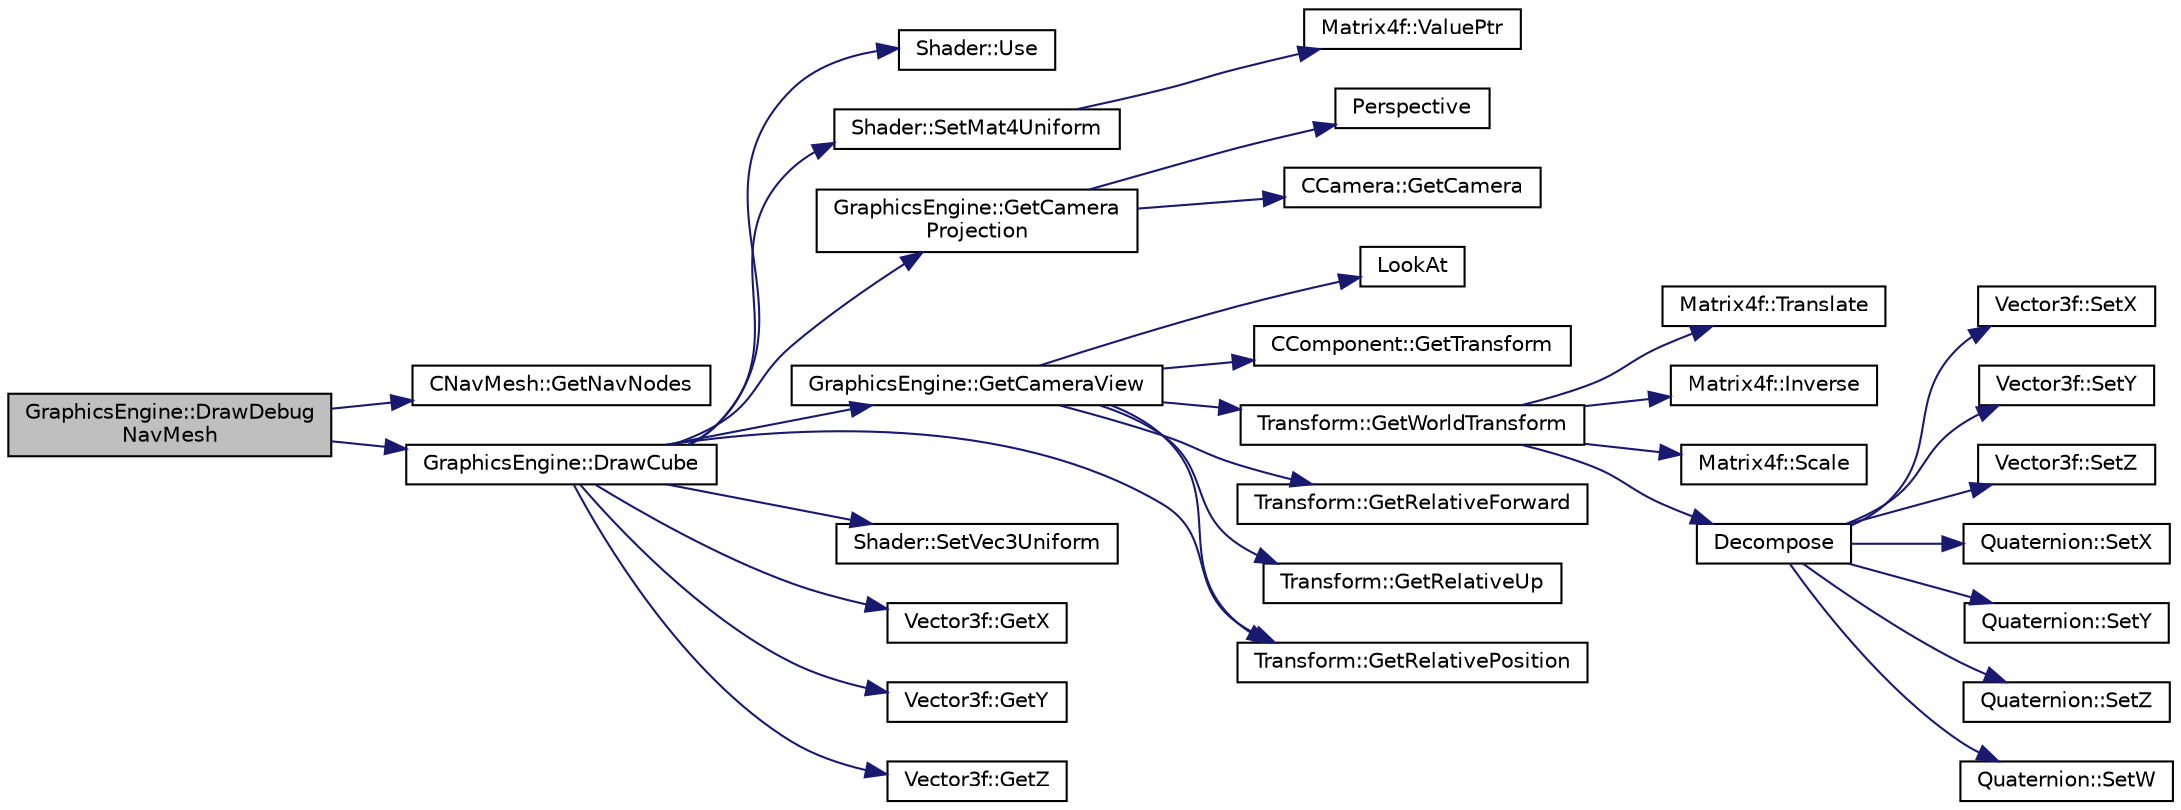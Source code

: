 digraph "GraphicsEngine::DrawDebugNavMesh"
{
 // LATEX_PDF_SIZE
  edge [fontname="Helvetica",fontsize="10",labelfontname="Helvetica",labelfontsize="10"];
  node [fontname="Helvetica",fontsize="10",shape=record];
  rankdir="LR";
  Node130 [label="GraphicsEngine::DrawDebug\lNavMesh",height=0.2,width=0.4,color="black", fillcolor="grey75", style="filled", fontcolor="black",tooltip=" "];
  Node130 -> Node131 [color="midnightblue",fontsize="10",style="solid",fontname="Helvetica"];
  Node131 [label="CNavMesh::GetNavNodes",height=0.2,width=0.4,color="black", fillcolor="white", style="filled",URL="$class_c_nav_mesh.html#a98eb1cb181b4295a52b465c24231d4bb",tooltip="Retrieves the Navigation Nodes vector."];
  Node130 -> Node132 [color="midnightblue",fontsize="10",style="solid",fontname="Helvetica"];
  Node132 [label="GraphicsEngine::DrawCube",height=0.2,width=0.4,color="black", fillcolor="white", style="filled",URL="$class_graphics_engine.html#aff0f9163669b5b2aaa5698db4028a781",tooltip=" "];
  Node132 -> Node133 [color="midnightblue",fontsize="10",style="solid",fontname="Helvetica"];
  Node133 [label="Shader::Use",height=0.2,width=0.4,color="black", fillcolor="white", style="filled",URL="$class_shader.html#a11a2de17d1d077ec34acd4f7cd57f6b1",tooltip="Sets this shader object to the current opengl shader instance"];
  Node132 -> Node134 [color="midnightblue",fontsize="10",style="solid",fontname="Helvetica"];
  Node134 [label="Shader::SetMat4Uniform",height=0.2,width=0.4,color="black", fillcolor="white", style="filled",URL="$class_shader.html#af3c9771992ec0ec23433713bebb4ee79",tooltip="Sets a global matrix 4x4 uniform in the shader"];
  Node134 -> Node135 [color="midnightblue",fontsize="10",style="solid",fontname="Helvetica"];
  Node135 [label="Matrix4f::ValuePtr",height=0.2,width=0.4,color="black", fillcolor="white", style="filled",URL="$class_matrix4f.html#a2e3678454ddd2063fff3f21dfac85a45",tooltip=" "];
  Node132 -> Node136 [color="midnightblue",fontsize="10",style="solid",fontname="Helvetica"];
  Node136 [label="GraphicsEngine::GetCamera\lProjection",height=0.2,width=0.4,color="black", fillcolor="white", style="filled",URL="$class_graphics_engine.html#ad368bd761d0bea42600b0d5479d24f23",tooltip="Accessor for the projection matrix of the active camera."];
  Node136 -> Node137 [color="midnightblue",fontsize="10",style="solid",fontname="Helvetica"];
  Node137 [label="Perspective",height=0.2,width=0.4,color="black", fillcolor="white", style="filled",URL="$_misc_math_8cpp.html#adab621185cf6bcd31d66155a90eb1f0e",tooltip=" "];
  Node136 -> Node138 [color="midnightblue",fontsize="10",style="solid",fontname="Helvetica"];
  Node138 [label="CCamera::GetCamera",height=0.2,width=0.4,color="black", fillcolor="white", style="filled",URL="$class_c_camera.html#a0e2ace71b0702c64078e5cf997026247",tooltip="camera accessor"];
  Node132 -> Node139 [color="midnightblue",fontsize="10",style="solid",fontname="Helvetica"];
  Node139 [label="GraphicsEngine::GetCameraView",height=0.2,width=0.4,color="black", fillcolor="white", style="filled",URL="$class_graphics_engine.html#a0ee78e7d5cd78fef727ee2543f80cbd5",tooltip="returns the current camera view position/direction"];
  Node139 -> Node140 [color="midnightblue",fontsize="10",style="solid",fontname="Helvetica"];
  Node140 [label="LookAt",height=0.2,width=0.4,color="black", fillcolor="white", style="filled",URL="$_misc_math_8cpp.html#a84fdff132c6f3a334dbb0146e255b072",tooltip=" "];
  Node139 -> Node141 [color="midnightblue",fontsize="10",style="solid",fontname="Helvetica"];
  Node141 [label="CComponent::GetTransform",height=0.2,width=0.4,color="black", fillcolor="white", style="filled",URL="$class_c_component.html#a3796546e2460ee6457af80534ddff0d5",tooltip="transform accessor"];
  Node139 -> Node142 [color="midnightblue",fontsize="10",style="solid",fontname="Helvetica"];
  Node142 [label="Transform::GetWorldTransform",height=0.2,width=0.4,color="black", fillcolor="white", style="filled",URL="$class_transform.html#ac84077749121c7c7192d3ffa47db49c9",tooltip="Gets this transform's absolute value in world space based on all its parents."];
  Node142 -> Node143 [color="midnightblue",fontsize="10",style="solid",fontname="Helvetica"];
  Node143 [label="Matrix4f::Translate",height=0.2,width=0.4,color="black", fillcolor="white", style="filled",URL="$class_matrix4f.html#a7f24e90f377fa263ff85116aad8f25bb",tooltip=" "];
  Node142 -> Node144 [color="midnightblue",fontsize="10",style="solid",fontname="Helvetica"];
  Node144 [label="Matrix4f::Inverse",height=0.2,width=0.4,color="black", fillcolor="white", style="filled",URL="$class_matrix4f.html#aa09d69518dac4d550ad479961ec19f73",tooltip=" "];
  Node142 -> Node145 [color="midnightblue",fontsize="10",style="solid",fontname="Helvetica"];
  Node145 [label="Matrix4f::Scale",height=0.2,width=0.4,color="black", fillcolor="white", style="filled",URL="$class_matrix4f.html#a71cb5e4de86d71bf51c079ad8acbf229",tooltip=" "];
  Node142 -> Node146 [color="midnightblue",fontsize="10",style="solid",fontname="Helvetica"];
  Node146 [label="Decompose",height=0.2,width=0.4,color="black", fillcolor="white", style="filled",URL="$_misc_math_8cpp.html#a5333ad52717a28c5234329908023c296",tooltip=" "];
  Node146 -> Node147 [color="midnightblue",fontsize="10",style="solid",fontname="Helvetica"];
  Node147 [label="Vector3f::SetX",height=0.2,width=0.4,color="black", fillcolor="white", style="filled",URL="$class_vector3f.html#aaa6791fa256647707bcf41017f498bcf",tooltip="x value mutator"];
  Node146 -> Node148 [color="midnightblue",fontsize="10",style="solid",fontname="Helvetica"];
  Node148 [label="Vector3f::SetY",height=0.2,width=0.4,color="black", fillcolor="white", style="filled",URL="$class_vector3f.html#a260bcd7eb6bebb43f79a29421d254f2b",tooltip="y value mutator"];
  Node146 -> Node149 [color="midnightblue",fontsize="10",style="solid",fontname="Helvetica"];
  Node149 [label="Vector3f::SetZ",height=0.2,width=0.4,color="black", fillcolor="white", style="filled",URL="$class_vector3f.html#afb24d616af2e75cce9af632c870141ac",tooltip="z value mutator"];
  Node146 -> Node150 [color="midnightblue",fontsize="10",style="solid",fontname="Helvetica"];
  Node150 [label="Quaternion::SetX",height=0.2,width=0.4,color="black", fillcolor="white", style="filled",URL="$class_quaternion.html#a1bfc1782be552d9163706f772faab415",tooltip="x value mutator"];
  Node146 -> Node151 [color="midnightblue",fontsize="10",style="solid",fontname="Helvetica"];
  Node151 [label="Quaternion::SetY",height=0.2,width=0.4,color="black", fillcolor="white", style="filled",URL="$class_quaternion.html#a7bb167a496e76cd5dfeeff68cd22c143",tooltip="y value mutator"];
  Node146 -> Node152 [color="midnightblue",fontsize="10",style="solid",fontname="Helvetica"];
  Node152 [label="Quaternion::SetZ",height=0.2,width=0.4,color="black", fillcolor="white", style="filled",URL="$class_quaternion.html#a68030fa2014f3d281ac8116722954661",tooltip="z value mutator"];
  Node146 -> Node153 [color="midnightblue",fontsize="10",style="solid",fontname="Helvetica"];
  Node153 [label="Quaternion::SetW",height=0.2,width=0.4,color="black", fillcolor="white", style="filled",URL="$class_quaternion.html#a1ebf115669b6eea34055c9ceabbab3c7",tooltip="w value mutator"];
  Node139 -> Node154 [color="midnightblue",fontsize="10",style="solid",fontname="Helvetica"];
  Node154 [label="Transform::GetRelativePosition",height=0.2,width=0.4,color="black", fillcolor="white", style="filled",URL="$class_transform.html#a07df84a85998644477081fc31d53e546",tooltip="position accessor"];
  Node139 -> Node155 [color="midnightblue",fontsize="10",style="solid",fontname="Helvetica"];
  Node155 [label="Transform::GetRelativeForward",height=0.2,width=0.4,color="black", fillcolor="white", style="filled",URL="$class_transform.html#acdae6b71a7ab33739288c07e5876bc40",tooltip="Retrieves the forward direction of this vector relative to parent transform."];
  Node139 -> Node156 [color="midnightblue",fontsize="10",style="solid",fontname="Helvetica"];
  Node156 [label="Transform::GetRelativeUp",height=0.2,width=0.4,color="black", fillcolor="white", style="filled",URL="$class_transform.html#a6b845db08255a6fa05d94bfeefc7ef9f",tooltip="Retrieves the up direction of this vector relative to parent transform."];
  Node132 -> Node157 [color="midnightblue",fontsize="10",style="solid",fontname="Helvetica"];
  Node157 [label="Shader::SetVec3Uniform",height=0.2,width=0.4,color="black", fillcolor="white", style="filled",URL="$class_shader.html#a45c80435b4ade277078d352c0cad5aa8",tooltip=" "];
  Node132 -> Node154 [color="midnightblue",fontsize="10",style="solid",fontname="Helvetica"];
  Node132 -> Node158 [color="midnightblue",fontsize="10",style="solid",fontname="Helvetica"];
  Node158 [label="Vector3f::GetX",height=0.2,width=0.4,color="black", fillcolor="white", style="filled",URL="$class_vector3f.html#abb50ca8baf8111e9bae60e4f7c144db3",tooltip="x value accessor"];
  Node132 -> Node159 [color="midnightblue",fontsize="10",style="solid",fontname="Helvetica"];
  Node159 [label="Vector3f::GetY",height=0.2,width=0.4,color="black", fillcolor="white", style="filled",URL="$class_vector3f.html#a9a1317e3ba2ef2c5e661d340a74a825a",tooltip="y value accessor"];
  Node132 -> Node160 [color="midnightblue",fontsize="10",style="solid",fontname="Helvetica"];
  Node160 [label="Vector3f::GetZ",height=0.2,width=0.4,color="black", fillcolor="white", style="filled",URL="$class_vector3f.html#a874fc93c81a47a0455afb9cdd542c599",tooltip="z value accessor"];
}
